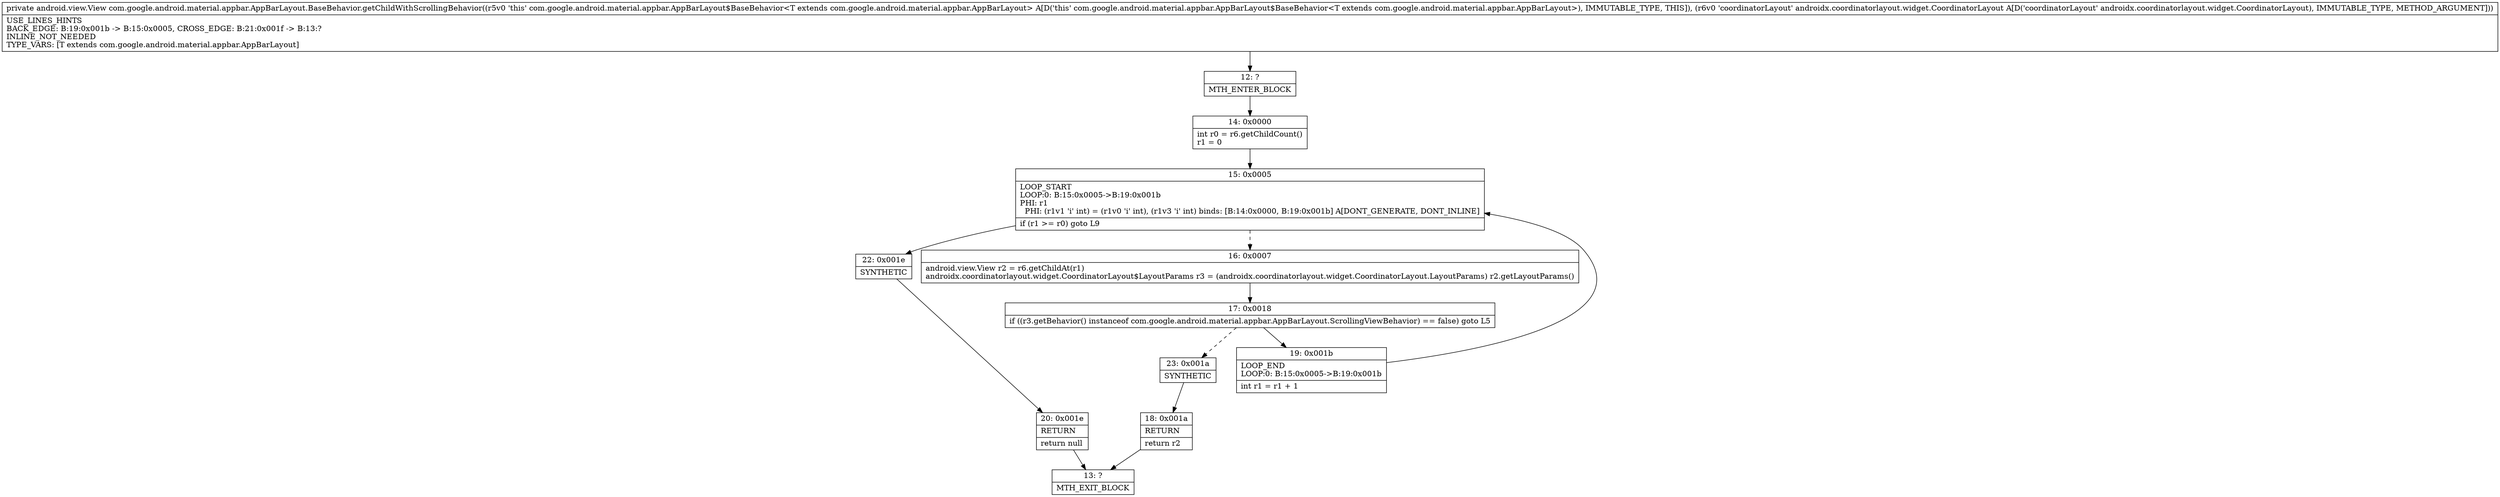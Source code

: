 digraph "CFG forcom.google.android.material.appbar.AppBarLayout.BaseBehavior.getChildWithScrollingBehavior(Landroidx\/coordinatorlayout\/widget\/CoordinatorLayout;)Landroid\/view\/View;" {
Node_12 [shape=record,label="{12\:\ ?|MTH_ENTER_BLOCK\l}"];
Node_14 [shape=record,label="{14\:\ 0x0000|int r0 = r6.getChildCount()\lr1 = 0\l}"];
Node_15 [shape=record,label="{15\:\ 0x0005|LOOP_START\lLOOP:0: B:15:0x0005\-\>B:19:0x001b\lPHI: r1 \l  PHI: (r1v1 'i' int) = (r1v0 'i' int), (r1v3 'i' int) binds: [B:14:0x0000, B:19:0x001b] A[DONT_GENERATE, DONT_INLINE]\l|if (r1 \>= r0) goto L9\l}"];
Node_16 [shape=record,label="{16\:\ 0x0007|android.view.View r2 = r6.getChildAt(r1)\landroidx.coordinatorlayout.widget.CoordinatorLayout$LayoutParams r3 = (androidx.coordinatorlayout.widget.CoordinatorLayout.LayoutParams) r2.getLayoutParams()\l}"];
Node_17 [shape=record,label="{17\:\ 0x0018|if ((r3.getBehavior() instanceof com.google.android.material.appbar.AppBarLayout.ScrollingViewBehavior) == false) goto L5\l}"];
Node_19 [shape=record,label="{19\:\ 0x001b|LOOP_END\lLOOP:0: B:15:0x0005\-\>B:19:0x001b\l|int r1 = r1 + 1\l}"];
Node_23 [shape=record,label="{23\:\ 0x001a|SYNTHETIC\l}"];
Node_18 [shape=record,label="{18\:\ 0x001a|RETURN\l|return r2\l}"];
Node_13 [shape=record,label="{13\:\ ?|MTH_EXIT_BLOCK\l}"];
Node_22 [shape=record,label="{22\:\ 0x001e|SYNTHETIC\l}"];
Node_20 [shape=record,label="{20\:\ 0x001e|RETURN\l|return null\l}"];
MethodNode[shape=record,label="{private android.view.View com.google.android.material.appbar.AppBarLayout.BaseBehavior.getChildWithScrollingBehavior((r5v0 'this' com.google.android.material.appbar.AppBarLayout$BaseBehavior\<T extends com.google.android.material.appbar.AppBarLayout\> A[D('this' com.google.android.material.appbar.AppBarLayout$BaseBehavior\<T extends com.google.android.material.appbar.AppBarLayout\>), IMMUTABLE_TYPE, THIS]), (r6v0 'coordinatorLayout' androidx.coordinatorlayout.widget.CoordinatorLayout A[D('coordinatorLayout' androidx.coordinatorlayout.widget.CoordinatorLayout), IMMUTABLE_TYPE, METHOD_ARGUMENT]))  | USE_LINES_HINTS\lBACK_EDGE: B:19:0x001b \-\> B:15:0x0005, CROSS_EDGE: B:21:0x001f \-\> B:13:?\lINLINE_NOT_NEEDED\lTYPE_VARS: [T extends com.google.android.material.appbar.AppBarLayout]\l}"];
MethodNode -> Node_12;Node_12 -> Node_14;
Node_14 -> Node_15;
Node_15 -> Node_16[style=dashed];
Node_15 -> Node_22;
Node_16 -> Node_17;
Node_17 -> Node_19;
Node_17 -> Node_23[style=dashed];
Node_19 -> Node_15;
Node_23 -> Node_18;
Node_18 -> Node_13;
Node_22 -> Node_20;
Node_20 -> Node_13;
}

